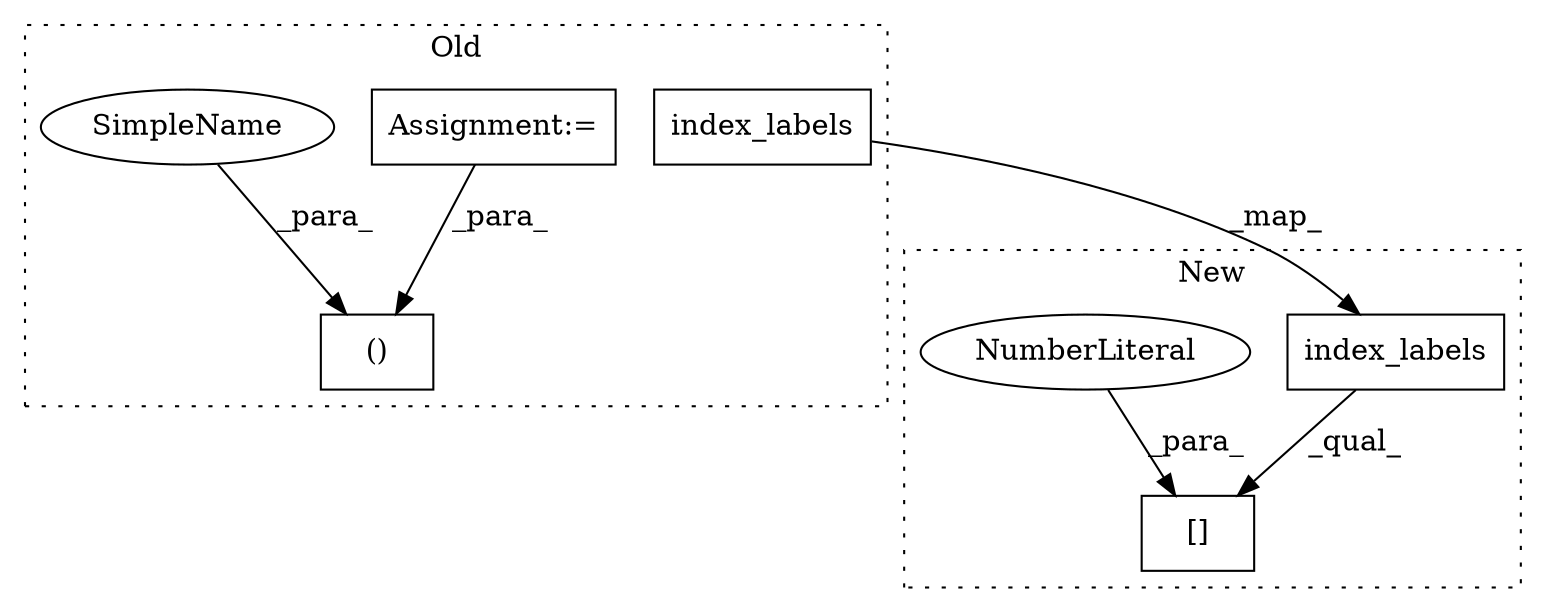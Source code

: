 digraph G {
subgraph cluster0 {
1 [label="index_labels" a="32" s="3260,3278" l="13,1" shape="box"];
5 [label="()" a="106" s="3220" l="33" shape="box"];
6 [label="Assignment:=" a="7" s="2875" l="15" shape="box"];
7 [label="SimpleName" a="42" s="3220" l="5" shape="ellipse"];
label = "Old";
style="dotted";
}
subgraph cluster1 {
2 [label="index_labels" a="32" s="3033,3051" l="13,1" shape="box"];
3 [label="[]" a="2" s="3028,3054" l="25,1" shape="box"];
4 [label="NumberLiteral" a="34" s="3053" l="1" shape="ellipse"];
label = "New";
style="dotted";
}
1 -> 2 [label="_map_"];
2 -> 3 [label="_qual_"];
4 -> 3 [label="_para_"];
6 -> 5 [label="_para_"];
7 -> 5 [label="_para_"];
}